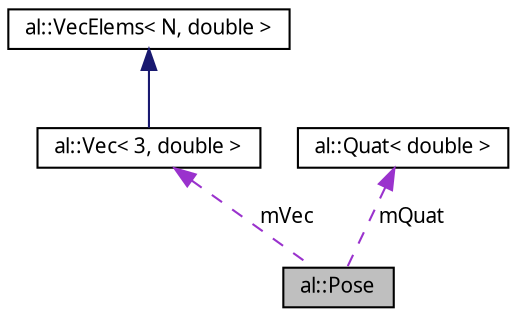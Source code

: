 digraph "al::Pose"
{
 // LATEX_PDF_SIZE
  bgcolor="transparent";
  edge [fontname="FreeSans.ttf",fontsize="10",labelfontname="FreeSans.ttf",labelfontsize="10"];
  node [fontname="FreeSans.ttf",fontsize="10",shape=record];
  Node1 [label="al::Pose",height=0.2,width=0.4,color="black", fillcolor="grey75", style="filled", fontcolor="black",tooltip="A local coordinate frame."];
  Node2 -> Node1 [dir="back",color="darkorchid3",fontsize="10",style="dashed",label=" mVec" ,fontname="FreeSans.ttf"];
  Node2 [label="al::Vec\< 3, double \>",height=0.2,width=0.4,color="black",URL="$classal_1_1_vec.html",tooltip=" "];
  Node3 -> Node2 [dir="back",color="midnightblue",fontsize="10",style="solid",fontname="FreeSans.ttf"];
  Node3 [label="al::VecElems\< N, double \>",height=0.2,width=0.4,color="black",URL="$structal_1_1_vec_elems.html",tooltip=" "];
  Node4 -> Node1 [dir="back",color="darkorchid3",fontsize="10",style="dashed",label=" mQuat" ,fontname="FreeSans.ttf"];
  Node4 [label="al::Quat\< double \>",height=0.2,width=0.4,color="black",URL="$classal_1_1_quat.html",tooltip=" "];
}
